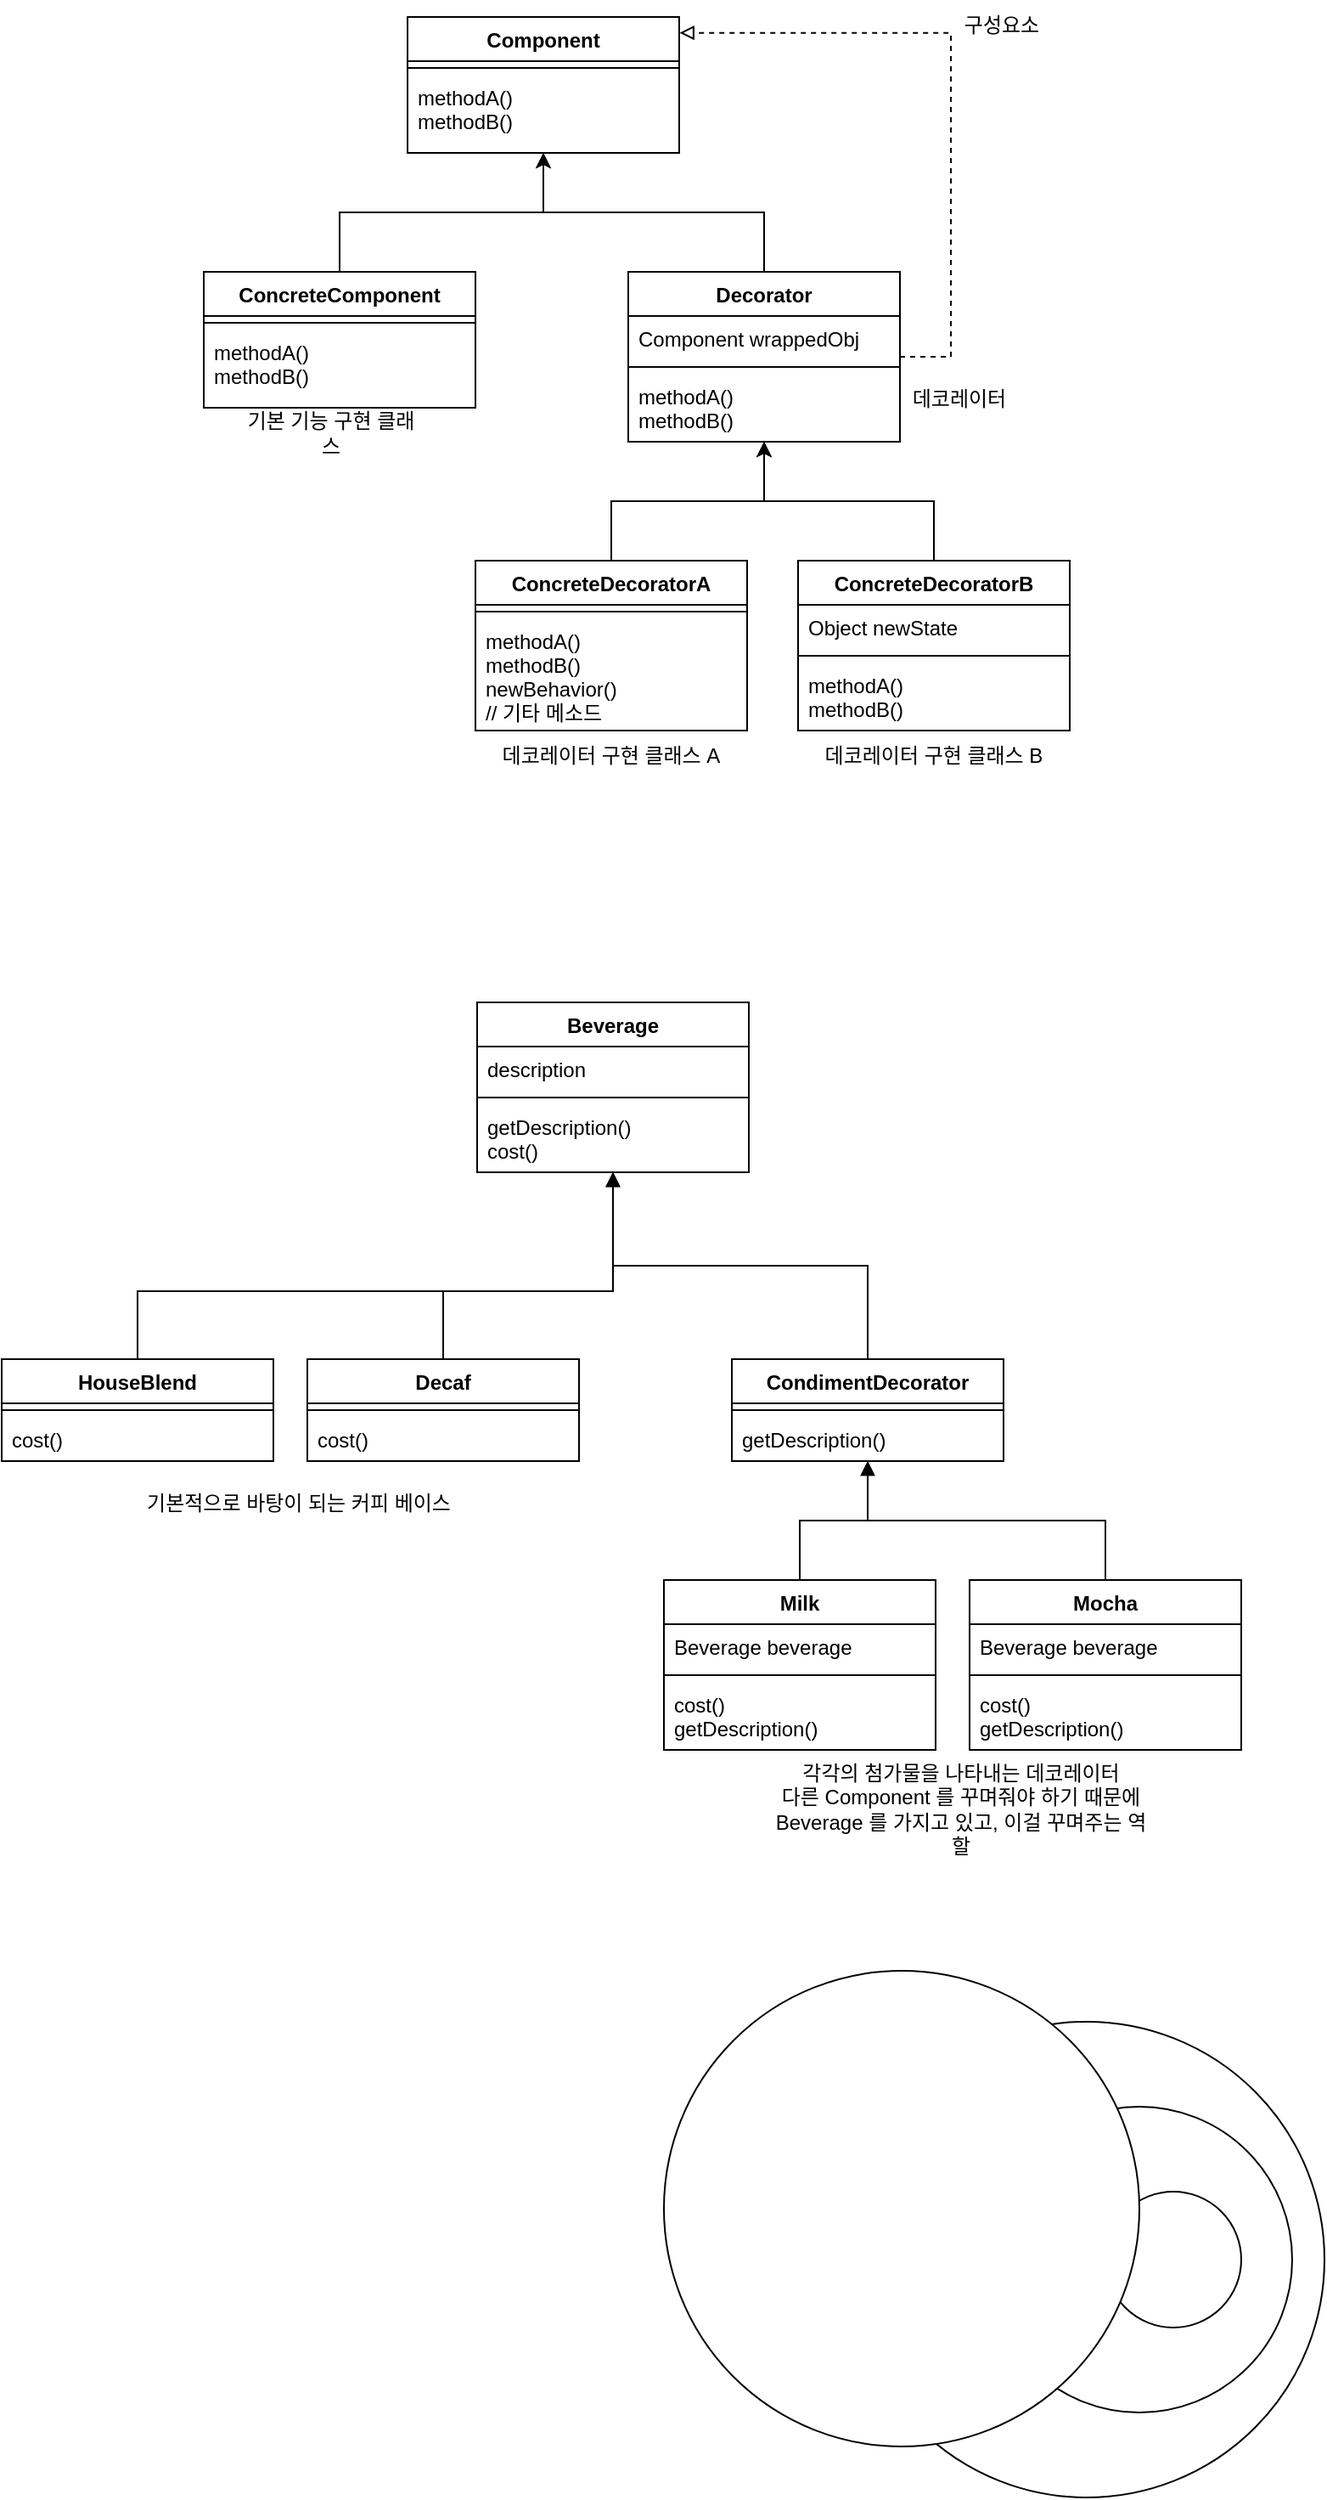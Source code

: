 <mxfile version="20.3.6" type="github">
  <diagram id="g2kacyhnBUKmaX0Fz79K" name="페이지-1">
    <mxGraphModel dx="1234" dy="733" grid="1" gridSize="10" guides="1" tooltips="1" connect="1" arrows="1" fold="1" page="1" pageScale="1" pageWidth="1169" pageHeight="1654" math="0" shadow="0">
      <root>
        <mxCell id="0" />
        <mxCell id="1" parent="0" />
        <mxCell id="V6kUpq0pL26NRdK2O4D--78" value="" style="ellipse;whiteSpace=wrap;html=1;aspect=fixed;" vertex="1" parent="1">
          <mxGeometry x="539" y="1260" width="280" height="280" as="geometry" />
        </mxCell>
        <mxCell id="V6kUpq0pL26NRdK2O4D--77" value="" style="ellipse;whiteSpace=wrap;html=1;aspect=fixed;" vertex="1" parent="1">
          <mxGeometry x="620" y="1310" width="180" height="180" as="geometry" />
        </mxCell>
        <mxCell id="V6kUpq0pL26NRdK2O4D--6" value="Component" style="swimlane;fontStyle=1;align=center;verticalAlign=top;childLayout=stackLayout;horizontal=1;startSize=26;horizontalStack=0;resizeParent=1;resizeParentMax=0;resizeLast=0;collapsible=1;marginBottom=0;" vertex="1" parent="1">
          <mxGeometry x="279" y="80" width="160" height="80" as="geometry" />
        </mxCell>
        <mxCell id="V6kUpq0pL26NRdK2O4D--8" value="" style="line;strokeWidth=1;fillColor=none;align=left;verticalAlign=middle;spacingTop=-1;spacingLeft=3;spacingRight=3;rotatable=0;labelPosition=right;points=[];portConstraint=eastwest;strokeColor=inherit;" vertex="1" parent="V6kUpq0pL26NRdK2O4D--6">
          <mxGeometry y="26" width="160" height="8" as="geometry" />
        </mxCell>
        <mxCell id="V6kUpq0pL26NRdK2O4D--9" value="methodA()&#xa;methodB()&#xa;" style="text;strokeColor=none;fillColor=none;align=left;verticalAlign=top;spacingLeft=4;spacingRight=4;overflow=hidden;rotatable=0;points=[[0,0.5],[1,0.5]];portConstraint=eastwest;" vertex="1" parent="V6kUpq0pL26NRdK2O4D--6">
          <mxGeometry y="34" width="160" height="46" as="geometry" />
        </mxCell>
        <mxCell id="V6kUpq0pL26NRdK2O4D--27" style="edgeStyle=orthogonalEdgeStyle;rounded=0;orthogonalLoop=1;jettySize=auto;html=1;" edge="1" parent="1" source="V6kUpq0pL26NRdK2O4D--10" target="V6kUpq0pL26NRdK2O4D--6">
          <mxGeometry relative="1" as="geometry" />
        </mxCell>
        <mxCell id="V6kUpq0pL26NRdK2O4D--10" value="ConcreteComponent" style="swimlane;fontStyle=1;align=center;verticalAlign=top;childLayout=stackLayout;horizontal=1;startSize=26;horizontalStack=0;resizeParent=1;resizeParentMax=0;resizeLast=0;collapsible=1;marginBottom=0;" vertex="1" parent="1">
          <mxGeometry x="159" y="230" width="160" height="80" as="geometry" />
        </mxCell>
        <mxCell id="V6kUpq0pL26NRdK2O4D--11" value="" style="line;strokeWidth=1;fillColor=none;align=left;verticalAlign=middle;spacingTop=-1;spacingLeft=3;spacingRight=3;rotatable=0;labelPosition=right;points=[];portConstraint=eastwest;strokeColor=inherit;" vertex="1" parent="V6kUpq0pL26NRdK2O4D--10">
          <mxGeometry y="26" width="160" height="8" as="geometry" />
        </mxCell>
        <mxCell id="V6kUpq0pL26NRdK2O4D--12" value="methodA()&#xa;methodB()&#xa;" style="text;strokeColor=none;fillColor=none;align=left;verticalAlign=top;spacingLeft=4;spacingRight=4;overflow=hidden;rotatable=0;points=[[0,0.5],[1,0.5]];portConstraint=eastwest;" vertex="1" parent="V6kUpq0pL26NRdK2O4D--10">
          <mxGeometry y="34" width="160" height="46" as="geometry" />
        </mxCell>
        <mxCell id="V6kUpq0pL26NRdK2O4D--28" style="edgeStyle=orthogonalEdgeStyle;rounded=0;orthogonalLoop=1;jettySize=auto;html=1;" edge="1" parent="1" source="V6kUpq0pL26NRdK2O4D--16" target="V6kUpq0pL26NRdK2O4D--6">
          <mxGeometry relative="1" as="geometry" />
        </mxCell>
        <mxCell id="V6kUpq0pL26NRdK2O4D--31" style="edgeStyle=orthogonalEdgeStyle;rounded=0;orthogonalLoop=1;jettySize=auto;html=1;entryX=1.002;entryY=0.117;entryDx=0;entryDy=0;entryPerimeter=0;dashed=1;endArrow=block;endFill=0;" edge="1" parent="1" source="V6kUpq0pL26NRdK2O4D--16" target="V6kUpq0pL26NRdK2O4D--6">
          <mxGeometry relative="1" as="geometry">
            <mxPoint x="589" y="98.667" as="targetPoint" />
            <Array as="points">
              <mxPoint x="599" y="280" />
              <mxPoint x="599" y="89" />
            </Array>
          </mxGeometry>
        </mxCell>
        <mxCell id="V6kUpq0pL26NRdK2O4D--16" value="Decorator" style="swimlane;fontStyle=1;align=center;verticalAlign=top;childLayout=stackLayout;horizontal=1;startSize=26;horizontalStack=0;resizeParent=1;resizeParentMax=0;resizeLast=0;collapsible=1;marginBottom=0;" vertex="1" parent="1">
          <mxGeometry x="409" y="230" width="160" height="100" as="geometry" />
        </mxCell>
        <mxCell id="V6kUpq0pL26NRdK2O4D--17" value="Component wrappedObj" style="text;strokeColor=none;fillColor=none;align=left;verticalAlign=top;spacingLeft=4;spacingRight=4;overflow=hidden;rotatable=0;points=[[0,0.5],[1,0.5]];portConstraint=eastwest;" vertex="1" parent="V6kUpq0pL26NRdK2O4D--16">
          <mxGeometry y="26" width="160" height="26" as="geometry" />
        </mxCell>
        <mxCell id="V6kUpq0pL26NRdK2O4D--18" value="" style="line;strokeWidth=1;fillColor=none;align=left;verticalAlign=middle;spacingTop=-1;spacingLeft=3;spacingRight=3;rotatable=0;labelPosition=right;points=[];portConstraint=eastwest;strokeColor=inherit;" vertex="1" parent="V6kUpq0pL26NRdK2O4D--16">
          <mxGeometry y="52" width="160" height="8" as="geometry" />
        </mxCell>
        <mxCell id="V6kUpq0pL26NRdK2O4D--19" value="methodA()&#xa;methodB()&#xa;" style="text;strokeColor=none;fillColor=none;align=left;verticalAlign=top;spacingLeft=4;spacingRight=4;overflow=hidden;rotatable=0;points=[[0,0.5],[1,0.5]];portConstraint=eastwest;" vertex="1" parent="V6kUpq0pL26NRdK2O4D--16">
          <mxGeometry y="60" width="160" height="40" as="geometry" />
        </mxCell>
        <mxCell id="V6kUpq0pL26NRdK2O4D--29" style="edgeStyle=orthogonalEdgeStyle;rounded=0;orthogonalLoop=1;jettySize=auto;html=1;" edge="1" parent="1" source="V6kUpq0pL26NRdK2O4D--20" target="V6kUpq0pL26NRdK2O4D--16">
          <mxGeometry relative="1" as="geometry" />
        </mxCell>
        <mxCell id="V6kUpq0pL26NRdK2O4D--20" value="ConcreteDecoratorA" style="swimlane;fontStyle=1;align=center;verticalAlign=top;childLayout=stackLayout;horizontal=1;startSize=26;horizontalStack=0;resizeParent=1;resizeParentMax=0;resizeLast=0;collapsible=1;marginBottom=0;" vertex="1" parent="1">
          <mxGeometry x="319" y="400" width="160" height="100" as="geometry" />
        </mxCell>
        <mxCell id="V6kUpq0pL26NRdK2O4D--21" value="" style="line;strokeWidth=1;fillColor=none;align=left;verticalAlign=middle;spacingTop=-1;spacingLeft=3;spacingRight=3;rotatable=0;labelPosition=right;points=[];portConstraint=eastwest;strokeColor=inherit;" vertex="1" parent="V6kUpq0pL26NRdK2O4D--20">
          <mxGeometry y="26" width="160" height="8" as="geometry" />
        </mxCell>
        <mxCell id="V6kUpq0pL26NRdK2O4D--22" value="methodA()&#xa;methodB()&#xa;newBehavior()&#xa;// 기타 메소드" style="text;strokeColor=none;fillColor=none;align=left;verticalAlign=top;spacingLeft=4;spacingRight=4;overflow=hidden;rotatable=0;points=[[0,0.5],[1,0.5]];portConstraint=eastwest;" vertex="1" parent="V6kUpq0pL26NRdK2O4D--20">
          <mxGeometry y="34" width="160" height="66" as="geometry" />
        </mxCell>
        <mxCell id="V6kUpq0pL26NRdK2O4D--30" style="edgeStyle=orthogonalEdgeStyle;rounded=0;orthogonalLoop=1;jettySize=auto;html=1;" edge="1" parent="1" source="V6kUpq0pL26NRdK2O4D--23" target="V6kUpq0pL26NRdK2O4D--16">
          <mxGeometry relative="1" as="geometry" />
        </mxCell>
        <mxCell id="V6kUpq0pL26NRdK2O4D--23" value="ConcreteDecoratorB" style="swimlane;fontStyle=1;align=center;verticalAlign=top;childLayout=stackLayout;horizontal=1;startSize=26;horizontalStack=0;resizeParent=1;resizeParentMax=0;resizeLast=0;collapsible=1;marginBottom=0;" vertex="1" parent="1">
          <mxGeometry x="509" y="400" width="160" height="100" as="geometry" />
        </mxCell>
        <mxCell id="V6kUpq0pL26NRdK2O4D--24" value="Object newState" style="text;strokeColor=none;fillColor=none;align=left;verticalAlign=top;spacingLeft=4;spacingRight=4;overflow=hidden;rotatable=0;points=[[0,0.5],[1,0.5]];portConstraint=eastwest;" vertex="1" parent="V6kUpq0pL26NRdK2O4D--23">
          <mxGeometry y="26" width="160" height="26" as="geometry" />
        </mxCell>
        <mxCell id="V6kUpq0pL26NRdK2O4D--25" value="" style="line;strokeWidth=1;fillColor=none;align=left;verticalAlign=middle;spacingTop=-1;spacingLeft=3;spacingRight=3;rotatable=0;labelPosition=right;points=[];portConstraint=eastwest;strokeColor=inherit;" vertex="1" parent="V6kUpq0pL26NRdK2O4D--23">
          <mxGeometry y="52" width="160" height="8" as="geometry" />
        </mxCell>
        <mxCell id="V6kUpq0pL26NRdK2O4D--26" value="methodA()&#xa;methodB()&#xa;" style="text;strokeColor=none;fillColor=none;align=left;verticalAlign=top;spacingLeft=4;spacingRight=4;overflow=hidden;rotatable=0;points=[[0,0.5],[1,0.5]];portConstraint=eastwest;" vertex="1" parent="V6kUpq0pL26NRdK2O4D--23">
          <mxGeometry y="60" width="160" height="40" as="geometry" />
        </mxCell>
        <mxCell id="V6kUpq0pL26NRdK2O4D--32" value="구성요소" style="text;html=1;strokeColor=none;fillColor=none;align=center;verticalAlign=middle;whiteSpace=wrap;rounded=0;" vertex="1" parent="1">
          <mxGeometry x="599" y="70" width="60" height="30" as="geometry" />
        </mxCell>
        <mxCell id="V6kUpq0pL26NRdK2O4D--33" value="기본 기능 구현 클래스" style="text;html=1;strokeColor=none;fillColor=none;align=center;verticalAlign=middle;whiteSpace=wrap;rounded=0;" vertex="1" parent="1">
          <mxGeometry x="179" y="310" width="110" height="30" as="geometry" />
        </mxCell>
        <mxCell id="V6kUpq0pL26NRdK2O4D--34" value="데코레이터" style="text;html=1;strokeColor=none;fillColor=none;align=center;verticalAlign=middle;whiteSpace=wrap;rounded=0;" vertex="1" parent="1">
          <mxGeometry x="549" y="290" width="110" height="30" as="geometry" />
        </mxCell>
        <mxCell id="V6kUpq0pL26NRdK2O4D--35" value="데코레이터 구현 클래스 A" style="text;html=1;strokeColor=none;fillColor=none;align=center;verticalAlign=middle;whiteSpace=wrap;rounded=0;" vertex="1" parent="1">
          <mxGeometry x="329" y="500" width="140" height="30" as="geometry" />
        </mxCell>
        <mxCell id="V6kUpq0pL26NRdK2O4D--36" value="데코레이터 구현 클래스 B" style="text;html=1;strokeColor=none;fillColor=none;align=center;verticalAlign=middle;whiteSpace=wrap;rounded=0;" vertex="1" parent="1">
          <mxGeometry x="519" y="500" width="140" height="30" as="geometry" />
        </mxCell>
        <mxCell id="V6kUpq0pL26NRdK2O4D--37" value="Beverage" style="swimlane;fontStyle=1;align=center;verticalAlign=top;childLayout=stackLayout;horizontal=1;startSize=26;horizontalStack=0;resizeParent=1;resizeParentMax=0;resizeLast=0;collapsible=1;marginBottom=0;" vertex="1" parent="1">
          <mxGeometry x="320" y="660" width="160" height="100" as="geometry" />
        </mxCell>
        <mxCell id="V6kUpq0pL26NRdK2O4D--38" value="description" style="text;strokeColor=none;fillColor=none;align=left;verticalAlign=top;spacingLeft=4;spacingRight=4;overflow=hidden;rotatable=0;points=[[0,0.5],[1,0.5]];portConstraint=eastwest;" vertex="1" parent="V6kUpq0pL26NRdK2O4D--37">
          <mxGeometry y="26" width="160" height="26" as="geometry" />
        </mxCell>
        <mxCell id="V6kUpq0pL26NRdK2O4D--39" value="" style="line;strokeWidth=1;fillColor=none;align=left;verticalAlign=middle;spacingTop=-1;spacingLeft=3;spacingRight=3;rotatable=0;labelPosition=right;points=[];portConstraint=eastwest;strokeColor=inherit;" vertex="1" parent="V6kUpq0pL26NRdK2O4D--37">
          <mxGeometry y="52" width="160" height="8" as="geometry" />
        </mxCell>
        <mxCell id="V6kUpq0pL26NRdK2O4D--40" value="getDescription()&#xa;cost()" style="text;strokeColor=none;fillColor=none;align=left;verticalAlign=top;spacingLeft=4;spacingRight=4;overflow=hidden;rotatable=0;points=[[0,0.5],[1,0.5]];portConstraint=eastwest;" vertex="1" parent="V6kUpq0pL26NRdK2O4D--37">
          <mxGeometry y="60" width="160" height="40" as="geometry" />
        </mxCell>
        <mxCell id="V6kUpq0pL26NRdK2O4D--53" style="rounded=0;orthogonalLoop=1;jettySize=auto;html=1;endArrow=block;endFill=1;edgeStyle=orthogonalEdgeStyle;" edge="1" parent="1" source="V6kUpq0pL26NRdK2O4D--41">
          <mxGeometry relative="1" as="geometry">
            <mxPoint x="400" y="760" as="targetPoint" />
            <Array as="points">
              <mxPoint x="120" y="830" />
              <mxPoint x="400" y="830" />
            </Array>
          </mxGeometry>
        </mxCell>
        <mxCell id="V6kUpq0pL26NRdK2O4D--41" value="HouseBlend" style="swimlane;fontStyle=1;align=center;verticalAlign=top;childLayout=stackLayout;horizontal=1;startSize=26;horizontalStack=0;resizeParent=1;resizeParentMax=0;resizeLast=0;collapsible=1;marginBottom=0;" vertex="1" parent="1">
          <mxGeometry x="40" y="870" width="160" height="60" as="geometry" />
        </mxCell>
        <mxCell id="V6kUpq0pL26NRdK2O4D--42" value="" style="line;strokeWidth=1;fillColor=none;align=left;verticalAlign=middle;spacingTop=-1;spacingLeft=3;spacingRight=3;rotatable=0;labelPosition=right;points=[];portConstraint=eastwest;strokeColor=inherit;" vertex="1" parent="V6kUpq0pL26NRdK2O4D--41">
          <mxGeometry y="26" width="160" height="8" as="geometry" />
        </mxCell>
        <mxCell id="V6kUpq0pL26NRdK2O4D--43" value="cost()" style="text;strokeColor=none;fillColor=none;align=left;verticalAlign=top;spacingLeft=4;spacingRight=4;overflow=hidden;rotatable=0;points=[[0,0.5],[1,0.5]];portConstraint=eastwest;" vertex="1" parent="V6kUpq0pL26NRdK2O4D--41">
          <mxGeometry y="34" width="160" height="26" as="geometry" />
        </mxCell>
        <mxCell id="V6kUpq0pL26NRdK2O4D--56" style="edgeStyle=orthogonalEdgeStyle;rounded=0;orthogonalLoop=1;jettySize=auto;html=1;endArrow=block;endFill=1;" edge="1" parent="1" source="V6kUpq0pL26NRdK2O4D--50" target="V6kUpq0pL26NRdK2O4D--37">
          <mxGeometry relative="1" as="geometry">
            <Array as="points">
              <mxPoint x="300" y="830" />
              <mxPoint x="400" y="830" />
            </Array>
          </mxGeometry>
        </mxCell>
        <mxCell id="V6kUpq0pL26NRdK2O4D--50" value="Decaf" style="swimlane;fontStyle=1;align=center;verticalAlign=top;childLayout=stackLayout;horizontal=1;startSize=26;horizontalStack=0;resizeParent=1;resizeParentMax=0;resizeLast=0;collapsible=1;marginBottom=0;" vertex="1" parent="1">
          <mxGeometry x="220" y="870" width="160" height="60" as="geometry" />
        </mxCell>
        <mxCell id="V6kUpq0pL26NRdK2O4D--51" value="" style="line;strokeWidth=1;fillColor=none;align=left;verticalAlign=middle;spacingTop=-1;spacingLeft=3;spacingRight=3;rotatable=0;labelPosition=right;points=[];portConstraint=eastwest;strokeColor=inherit;" vertex="1" parent="V6kUpq0pL26NRdK2O4D--50">
          <mxGeometry y="26" width="160" height="8" as="geometry" />
        </mxCell>
        <mxCell id="V6kUpq0pL26NRdK2O4D--52" value="cost()" style="text;strokeColor=none;fillColor=none;align=left;verticalAlign=top;spacingLeft=4;spacingRight=4;overflow=hidden;rotatable=0;points=[[0,0.5],[1,0.5]];portConstraint=eastwest;" vertex="1" parent="V6kUpq0pL26NRdK2O4D--50">
          <mxGeometry y="34" width="160" height="26" as="geometry" />
        </mxCell>
        <mxCell id="V6kUpq0pL26NRdK2O4D--70" style="edgeStyle=orthogonalEdgeStyle;rounded=0;orthogonalLoop=1;jettySize=auto;html=1;endArrow=block;endFill=1;" edge="1" parent="1" source="V6kUpq0pL26NRdK2O4D--57" target="V6kUpq0pL26NRdK2O4D--37">
          <mxGeometry relative="1" as="geometry" />
        </mxCell>
        <mxCell id="V6kUpq0pL26NRdK2O4D--57" value="CondimentDecorator" style="swimlane;fontStyle=1;align=center;verticalAlign=top;childLayout=stackLayout;horizontal=1;startSize=26;horizontalStack=0;resizeParent=1;resizeParentMax=0;resizeLast=0;collapsible=1;marginBottom=0;" vertex="1" parent="1">
          <mxGeometry x="470" y="870" width="160" height="60" as="geometry" />
        </mxCell>
        <mxCell id="V6kUpq0pL26NRdK2O4D--58" value="" style="line;strokeWidth=1;fillColor=none;align=left;verticalAlign=middle;spacingTop=-1;spacingLeft=3;spacingRight=3;rotatable=0;labelPosition=right;points=[];portConstraint=eastwest;strokeColor=inherit;" vertex="1" parent="V6kUpq0pL26NRdK2O4D--57">
          <mxGeometry y="26" width="160" height="8" as="geometry" />
        </mxCell>
        <mxCell id="V6kUpq0pL26NRdK2O4D--59" value="getDescription()" style="text;strokeColor=none;fillColor=none;align=left;verticalAlign=top;spacingLeft=4;spacingRight=4;overflow=hidden;rotatable=0;points=[[0,0.5],[1,0.5]];portConstraint=eastwest;" vertex="1" parent="V6kUpq0pL26NRdK2O4D--57">
          <mxGeometry y="34" width="160" height="26" as="geometry" />
        </mxCell>
        <mxCell id="V6kUpq0pL26NRdK2O4D--68" style="edgeStyle=orthogonalEdgeStyle;rounded=0;orthogonalLoop=1;jettySize=auto;html=1;endArrow=block;endFill=1;" edge="1" parent="1" source="V6kUpq0pL26NRdK2O4D--60" target="V6kUpq0pL26NRdK2O4D--57">
          <mxGeometry relative="1" as="geometry" />
        </mxCell>
        <mxCell id="V6kUpq0pL26NRdK2O4D--60" value="Milk" style="swimlane;fontStyle=1;align=center;verticalAlign=top;childLayout=stackLayout;horizontal=1;startSize=26;horizontalStack=0;resizeParent=1;resizeParentMax=0;resizeLast=0;collapsible=1;marginBottom=0;" vertex="1" parent="1">
          <mxGeometry x="430" y="1000" width="160" height="100" as="geometry" />
        </mxCell>
        <mxCell id="V6kUpq0pL26NRdK2O4D--61" value="Beverage beverage" style="text;strokeColor=none;fillColor=none;align=left;verticalAlign=top;spacingLeft=4;spacingRight=4;overflow=hidden;rotatable=0;points=[[0,0.5],[1,0.5]];portConstraint=eastwest;" vertex="1" parent="V6kUpq0pL26NRdK2O4D--60">
          <mxGeometry y="26" width="160" height="26" as="geometry" />
        </mxCell>
        <mxCell id="V6kUpq0pL26NRdK2O4D--62" value="" style="line;strokeWidth=1;fillColor=none;align=left;verticalAlign=middle;spacingTop=-1;spacingLeft=3;spacingRight=3;rotatable=0;labelPosition=right;points=[];portConstraint=eastwest;strokeColor=inherit;" vertex="1" parent="V6kUpq0pL26NRdK2O4D--60">
          <mxGeometry y="52" width="160" height="8" as="geometry" />
        </mxCell>
        <mxCell id="V6kUpq0pL26NRdK2O4D--63" value="cost()&#xa;getDescription()" style="text;strokeColor=none;fillColor=none;align=left;verticalAlign=top;spacingLeft=4;spacingRight=4;overflow=hidden;rotatable=0;points=[[0,0.5],[1,0.5]];portConstraint=eastwest;" vertex="1" parent="V6kUpq0pL26NRdK2O4D--60">
          <mxGeometry y="60" width="160" height="40" as="geometry" />
        </mxCell>
        <mxCell id="V6kUpq0pL26NRdK2O4D--69" style="edgeStyle=orthogonalEdgeStyle;rounded=0;orthogonalLoop=1;jettySize=auto;html=1;endArrow=block;endFill=1;" edge="1" parent="1" source="V6kUpq0pL26NRdK2O4D--64" target="V6kUpq0pL26NRdK2O4D--57">
          <mxGeometry relative="1" as="geometry" />
        </mxCell>
        <mxCell id="V6kUpq0pL26NRdK2O4D--64" value="Mocha" style="swimlane;fontStyle=1;align=center;verticalAlign=top;childLayout=stackLayout;horizontal=1;startSize=26;horizontalStack=0;resizeParent=1;resizeParentMax=0;resizeLast=0;collapsible=1;marginBottom=0;" vertex="1" parent="1">
          <mxGeometry x="610" y="1000" width="160" height="100" as="geometry" />
        </mxCell>
        <mxCell id="V6kUpq0pL26NRdK2O4D--65" value="Beverage beverage" style="text;strokeColor=none;fillColor=none;align=left;verticalAlign=top;spacingLeft=4;spacingRight=4;overflow=hidden;rotatable=0;points=[[0,0.5],[1,0.5]];portConstraint=eastwest;" vertex="1" parent="V6kUpq0pL26NRdK2O4D--64">
          <mxGeometry y="26" width="160" height="26" as="geometry" />
        </mxCell>
        <mxCell id="V6kUpq0pL26NRdK2O4D--66" value="" style="line;strokeWidth=1;fillColor=none;align=left;verticalAlign=middle;spacingTop=-1;spacingLeft=3;spacingRight=3;rotatable=0;labelPosition=right;points=[];portConstraint=eastwest;strokeColor=inherit;" vertex="1" parent="V6kUpq0pL26NRdK2O4D--64">
          <mxGeometry y="52" width="160" height="8" as="geometry" />
        </mxCell>
        <mxCell id="V6kUpq0pL26NRdK2O4D--67" value="cost()&#xa;getDescription()" style="text;strokeColor=none;fillColor=none;align=left;verticalAlign=top;spacingLeft=4;spacingRight=4;overflow=hidden;rotatable=0;points=[[0,0.5],[1,0.5]];portConstraint=eastwest;" vertex="1" parent="V6kUpq0pL26NRdK2O4D--64">
          <mxGeometry y="60" width="160" height="40" as="geometry" />
        </mxCell>
        <mxCell id="V6kUpq0pL26NRdK2O4D--71" value="기본적으로 바탕이 되는 커피 베이스" style="text;html=1;strokeColor=none;fillColor=none;align=center;verticalAlign=middle;whiteSpace=wrap;rounded=0;" vertex="1" parent="1">
          <mxGeometry x="110" y="940" width="210" height="30" as="geometry" />
        </mxCell>
        <mxCell id="V6kUpq0pL26NRdK2O4D--72" value="각각의 첨가물을 나타내는 데코레이터&lt;br&gt;다른 Component 를 꾸며줘야 하기 때문에 Beverage 를 가지고 있고, 이걸 꾸며주는 역할" style="text;html=1;strokeColor=none;fillColor=none;align=center;verticalAlign=middle;whiteSpace=wrap;rounded=0;" vertex="1" parent="1">
          <mxGeometry x="490" y="1120" width="230" height="30" as="geometry" />
        </mxCell>
        <mxCell id="V6kUpq0pL26NRdK2O4D--76" value="" style="ellipse;whiteSpace=wrap;html=1;aspect=fixed;" vertex="1" parent="1">
          <mxGeometry x="690" y="1360" width="80" height="80" as="geometry" />
        </mxCell>
        <mxCell id="V6kUpq0pL26NRdK2O4D--79" value="" style="ellipse;whiteSpace=wrap;html=1;aspect=fixed;" vertex="1" parent="1">
          <mxGeometry x="430" y="1230" width="280" height="280" as="geometry" />
        </mxCell>
      </root>
    </mxGraphModel>
  </diagram>
</mxfile>
